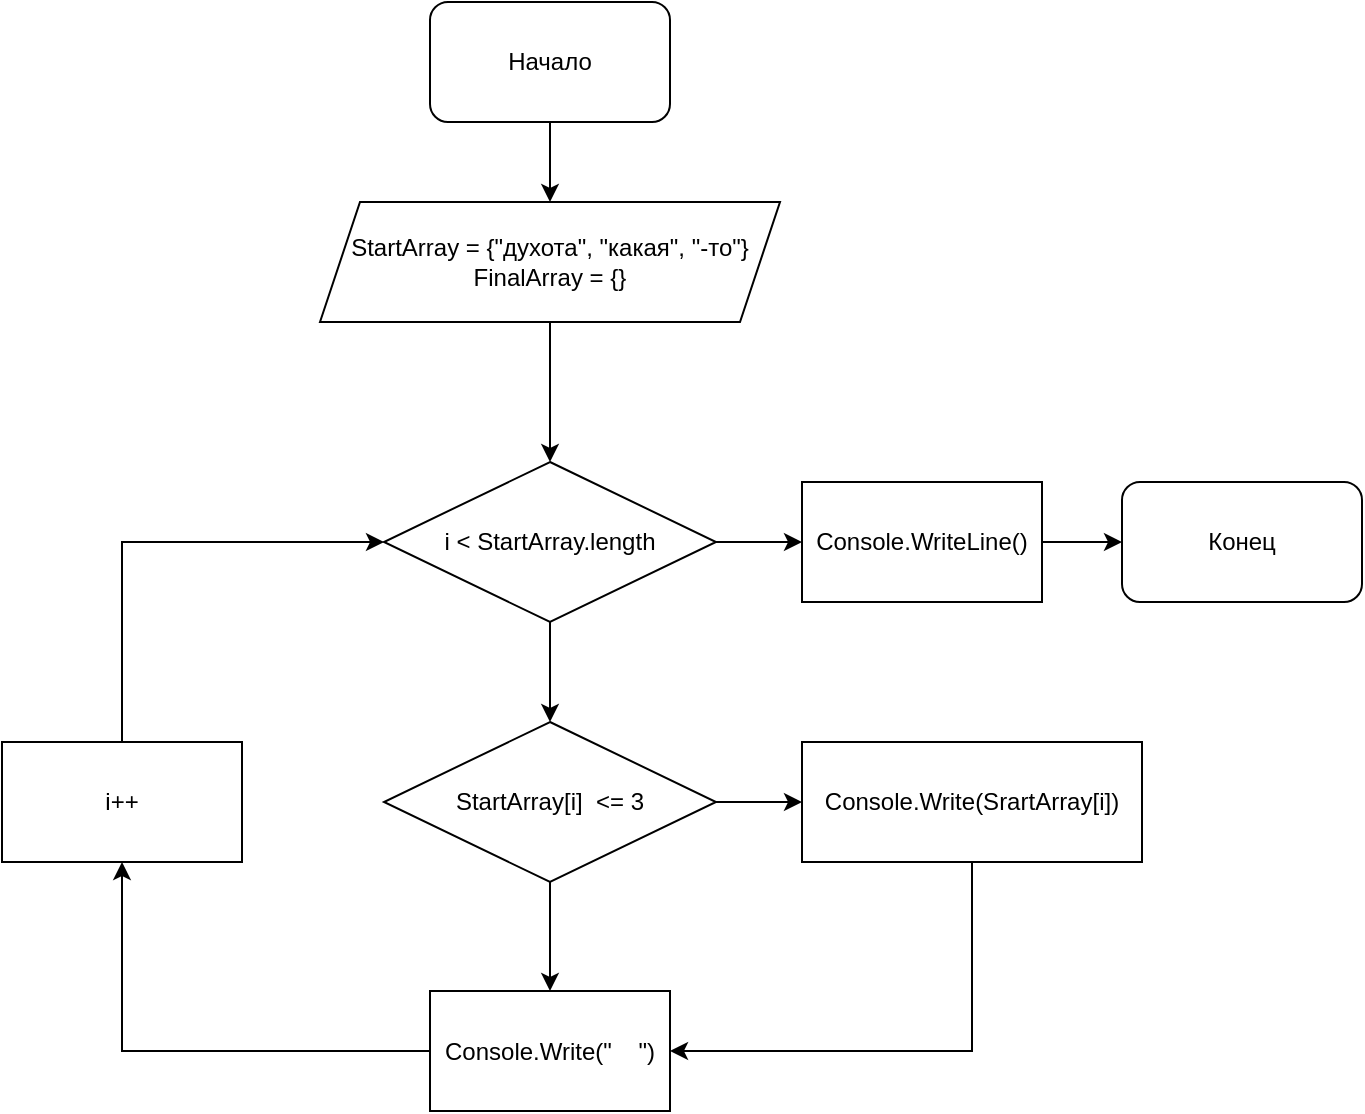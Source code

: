 <mxfile version="20.6.0" type="device"><diagram id="pxqtN_Qo3XJ_xmp9Up8p" name="Страница 1"><mxGraphModel dx="1142" dy="734" grid="1" gridSize="10" guides="1" tooltips="1" connect="1" arrows="1" fold="1" page="1" pageScale="1" pageWidth="827" pageHeight="1169" math="0" shadow="0"><root><mxCell id="0"/><mxCell id="1" parent="0"/><mxCell id="KBEC1Xt7OvdxpaYu8whh-4" value="" style="edgeStyle=orthogonalEdgeStyle;rounded=0;orthogonalLoop=1;jettySize=auto;html=1;" edge="1" parent="1" source="KBEC1Xt7OvdxpaYu8whh-1" target="KBEC1Xt7OvdxpaYu8whh-2"><mxGeometry relative="1" as="geometry"/></mxCell><mxCell id="KBEC1Xt7OvdxpaYu8whh-1" value="Начало" style="rounded=1;whiteSpace=wrap;html=1;" vertex="1" parent="1"><mxGeometry x="354" y="30" width="120" height="60" as="geometry"/></mxCell><mxCell id="KBEC1Xt7OvdxpaYu8whh-17" value="" style="edgeStyle=orthogonalEdgeStyle;rounded=0;orthogonalLoop=1;jettySize=auto;html=1;" edge="1" parent="1" source="KBEC1Xt7OvdxpaYu8whh-2" target="KBEC1Xt7OvdxpaYu8whh-5"><mxGeometry relative="1" as="geometry"/></mxCell><mxCell id="KBEC1Xt7OvdxpaYu8whh-2" value="StartArray = {&quot;духота&quot;, &quot;какая&quot;, &quot;-то&quot;}&lt;br&gt;FinalArray = {}" style="shape=parallelogram;perimeter=parallelogramPerimeter;whiteSpace=wrap;html=1;fixedSize=1;" vertex="1" parent="1"><mxGeometry x="299" y="130" width="230" height="60" as="geometry"/></mxCell><mxCell id="KBEC1Xt7OvdxpaYu8whh-11" value="" style="edgeStyle=orthogonalEdgeStyle;rounded=0;orthogonalLoop=1;jettySize=auto;html=1;" edge="1" parent="1" source="KBEC1Xt7OvdxpaYu8whh-5" target="KBEC1Xt7OvdxpaYu8whh-8"><mxGeometry relative="1" as="geometry"/></mxCell><mxCell id="KBEC1Xt7OvdxpaYu8whh-23" value="" style="edgeStyle=orthogonalEdgeStyle;rounded=0;orthogonalLoop=1;jettySize=auto;html=1;" edge="1" parent="1" source="KBEC1Xt7OvdxpaYu8whh-5" target="KBEC1Xt7OvdxpaYu8whh-22"><mxGeometry relative="1" as="geometry"/></mxCell><mxCell id="KBEC1Xt7OvdxpaYu8whh-5" value="i &amp;lt; StartArray.length" style="rhombus;whiteSpace=wrap;html=1;" vertex="1" parent="1"><mxGeometry x="331" y="260" width="166" height="80" as="geometry"/></mxCell><mxCell id="KBEC1Xt7OvdxpaYu8whh-6" style="edgeStyle=orthogonalEdgeStyle;rounded=0;orthogonalLoop=1;jettySize=auto;html=1;exitX=0.5;exitY=1;exitDx=0;exitDy=0;" edge="1" parent="1" source="KBEC1Xt7OvdxpaYu8whh-5" target="KBEC1Xt7OvdxpaYu8whh-5"><mxGeometry relative="1" as="geometry"/></mxCell><mxCell id="KBEC1Xt7OvdxpaYu8whh-12" value="" style="edgeStyle=orthogonalEdgeStyle;rounded=0;orthogonalLoop=1;jettySize=auto;html=1;" edge="1" parent="1" source="KBEC1Xt7OvdxpaYu8whh-8" target="KBEC1Xt7OvdxpaYu8whh-9"><mxGeometry relative="1" as="geometry"/></mxCell><mxCell id="KBEC1Xt7OvdxpaYu8whh-13" value="" style="edgeStyle=orthogonalEdgeStyle;rounded=0;orthogonalLoop=1;jettySize=auto;html=1;" edge="1" parent="1" source="KBEC1Xt7OvdxpaYu8whh-8" target="KBEC1Xt7OvdxpaYu8whh-10"><mxGeometry relative="1" as="geometry"/></mxCell><mxCell id="KBEC1Xt7OvdxpaYu8whh-8" value="StartArray[i]&amp;nbsp; &amp;lt;= 3" style="rhombus;whiteSpace=wrap;html=1;" vertex="1" parent="1"><mxGeometry x="331" y="390" width="166" height="80" as="geometry"/></mxCell><mxCell id="KBEC1Xt7OvdxpaYu8whh-14" style="edgeStyle=orthogonalEdgeStyle;rounded=0;orthogonalLoop=1;jettySize=auto;html=1;exitX=0.5;exitY=1;exitDx=0;exitDy=0;entryX=1;entryY=0.5;entryDx=0;entryDy=0;" edge="1" parent="1" source="KBEC1Xt7OvdxpaYu8whh-9" target="KBEC1Xt7OvdxpaYu8whh-10"><mxGeometry relative="1" as="geometry"/></mxCell><mxCell id="KBEC1Xt7OvdxpaYu8whh-9" value="Console.Write(SrartArray[i])" style="rounded=0;whiteSpace=wrap;html=1;" vertex="1" parent="1"><mxGeometry x="540" y="400" width="170" height="60" as="geometry"/></mxCell><mxCell id="KBEC1Xt7OvdxpaYu8whh-20" style="edgeStyle=orthogonalEdgeStyle;rounded=0;orthogonalLoop=1;jettySize=auto;html=1;entryX=0.5;entryY=1;entryDx=0;entryDy=0;" edge="1" parent="1" source="KBEC1Xt7OvdxpaYu8whh-10" target="KBEC1Xt7OvdxpaYu8whh-19"><mxGeometry relative="1" as="geometry"/></mxCell><mxCell id="KBEC1Xt7OvdxpaYu8whh-10" value="Console.Write(&quot;&amp;nbsp; &amp;nbsp; &quot;)" style="rounded=0;whiteSpace=wrap;html=1;" vertex="1" parent="1"><mxGeometry x="354" y="524.5" width="120" height="60" as="geometry"/></mxCell><mxCell id="KBEC1Xt7OvdxpaYu8whh-21" style="edgeStyle=orthogonalEdgeStyle;rounded=0;orthogonalLoop=1;jettySize=auto;html=1;entryX=0;entryY=0.5;entryDx=0;entryDy=0;" edge="1" parent="1" source="KBEC1Xt7OvdxpaYu8whh-19" target="KBEC1Xt7OvdxpaYu8whh-5"><mxGeometry relative="1" as="geometry"><Array as="points"><mxPoint x="200" y="300"/></Array></mxGeometry></mxCell><mxCell id="KBEC1Xt7OvdxpaYu8whh-19" value="i++" style="rounded=0;whiteSpace=wrap;html=1;" vertex="1" parent="1"><mxGeometry x="140" y="400" width="120" height="60" as="geometry"/></mxCell><mxCell id="KBEC1Xt7OvdxpaYu8whh-25" value="" style="edgeStyle=orthogonalEdgeStyle;rounded=0;orthogonalLoop=1;jettySize=auto;html=1;" edge="1" parent="1" source="KBEC1Xt7OvdxpaYu8whh-22" target="KBEC1Xt7OvdxpaYu8whh-24"><mxGeometry relative="1" as="geometry"/></mxCell><mxCell id="KBEC1Xt7OvdxpaYu8whh-22" value="Console.WriteLine()" style="rounded=0;whiteSpace=wrap;html=1;" vertex="1" parent="1"><mxGeometry x="540" y="270" width="120" height="60" as="geometry"/></mxCell><mxCell id="KBEC1Xt7OvdxpaYu8whh-24" value="Конец" style="rounded=1;whiteSpace=wrap;html=1;" vertex="1" parent="1"><mxGeometry x="700" y="270" width="120" height="60" as="geometry"/></mxCell></root></mxGraphModel></diagram></mxfile>